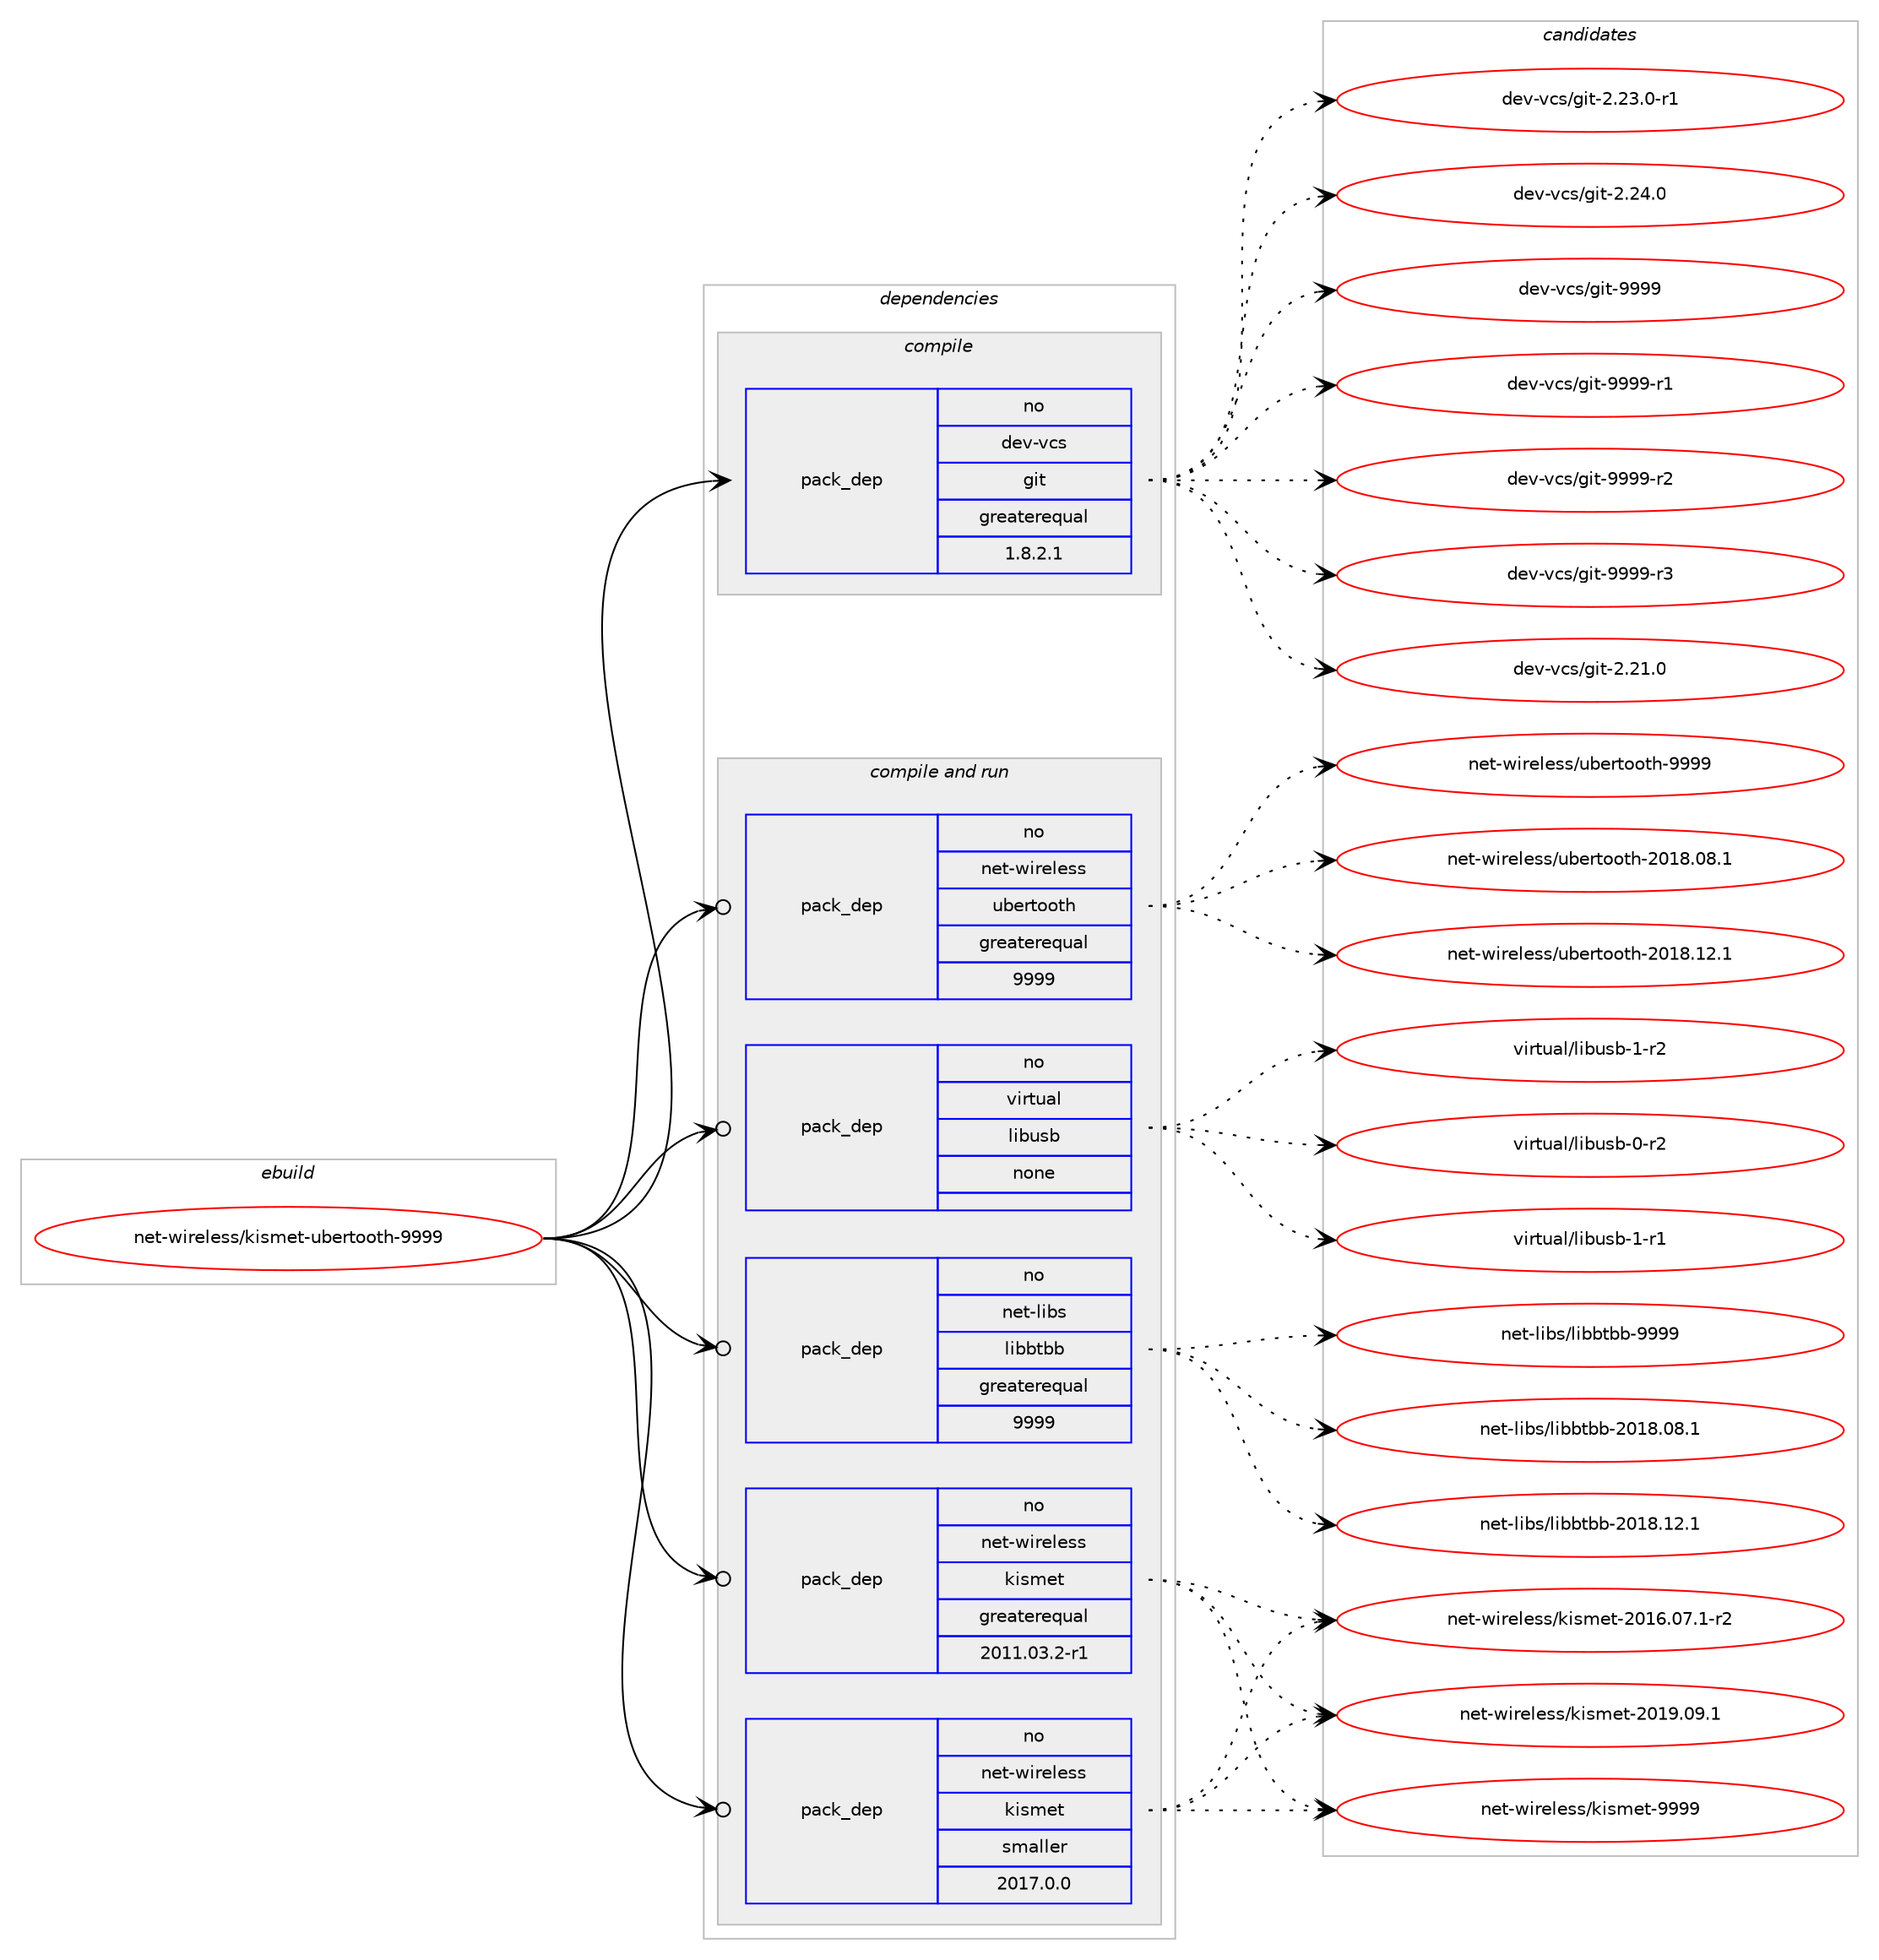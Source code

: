 digraph prolog {

# *************
# Graph options
# *************

newrank=true;
concentrate=true;
compound=true;
graph [rankdir=LR,fontname=Helvetica,fontsize=10,ranksep=1.5];#, ranksep=2.5, nodesep=0.2];
edge  [arrowhead=vee];
node  [fontname=Helvetica,fontsize=10];

# **********
# The ebuild
# **********

subgraph cluster_leftcol {
color=gray;
rank=same;
label=<<i>ebuild</i>>;
id [label="net-wireless/kismet-ubertooth-9999", color=red, width=4, href="../net-wireless/kismet-ubertooth-9999.svg"];
}

# ****************
# The dependencies
# ****************

subgraph cluster_midcol {
color=gray;
label=<<i>dependencies</i>>;
subgraph cluster_compile {
fillcolor="#eeeeee";
style=filled;
label=<<i>compile</i>>;
subgraph pack623851 {
dependency844854 [label=<<TABLE BORDER="0" CELLBORDER="1" CELLSPACING="0" CELLPADDING="4" WIDTH="220"><TR><TD ROWSPAN="6" CELLPADDING="30">pack_dep</TD></TR><TR><TD WIDTH="110">no</TD></TR><TR><TD>dev-vcs</TD></TR><TR><TD>git</TD></TR><TR><TD>greaterequal</TD></TR><TR><TD>1.8.2.1</TD></TR></TABLE>>, shape=none, color=blue];
}
id:e -> dependency844854:w [weight=20,style="solid",arrowhead="vee"];
}
subgraph cluster_compileandrun {
fillcolor="#eeeeee";
style=filled;
label=<<i>compile and run</i>>;
subgraph pack623852 {
dependency844855 [label=<<TABLE BORDER="0" CELLBORDER="1" CELLSPACING="0" CELLPADDING="4" WIDTH="220"><TR><TD ROWSPAN="6" CELLPADDING="30">pack_dep</TD></TR><TR><TD WIDTH="110">no</TD></TR><TR><TD>net-libs</TD></TR><TR><TD>libbtbb</TD></TR><TR><TD>greaterequal</TD></TR><TR><TD>9999</TD></TR></TABLE>>, shape=none, color=blue];
}
id:e -> dependency844855:w [weight=20,style="solid",arrowhead="odotvee"];
subgraph pack623853 {
dependency844856 [label=<<TABLE BORDER="0" CELLBORDER="1" CELLSPACING="0" CELLPADDING="4" WIDTH="220"><TR><TD ROWSPAN="6" CELLPADDING="30">pack_dep</TD></TR><TR><TD WIDTH="110">no</TD></TR><TR><TD>net-wireless</TD></TR><TR><TD>kismet</TD></TR><TR><TD>greaterequal</TD></TR><TR><TD>2011.03.2-r1</TD></TR></TABLE>>, shape=none, color=blue];
}
id:e -> dependency844856:w [weight=20,style="solid",arrowhead="odotvee"];
subgraph pack623854 {
dependency844857 [label=<<TABLE BORDER="0" CELLBORDER="1" CELLSPACING="0" CELLPADDING="4" WIDTH="220"><TR><TD ROWSPAN="6" CELLPADDING="30">pack_dep</TD></TR><TR><TD WIDTH="110">no</TD></TR><TR><TD>net-wireless</TD></TR><TR><TD>kismet</TD></TR><TR><TD>smaller</TD></TR><TR><TD>2017.0.0</TD></TR></TABLE>>, shape=none, color=blue];
}
id:e -> dependency844857:w [weight=20,style="solid",arrowhead="odotvee"];
subgraph pack623855 {
dependency844858 [label=<<TABLE BORDER="0" CELLBORDER="1" CELLSPACING="0" CELLPADDING="4" WIDTH="220"><TR><TD ROWSPAN="6" CELLPADDING="30">pack_dep</TD></TR><TR><TD WIDTH="110">no</TD></TR><TR><TD>net-wireless</TD></TR><TR><TD>ubertooth</TD></TR><TR><TD>greaterequal</TD></TR><TR><TD>9999</TD></TR></TABLE>>, shape=none, color=blue];
}
id:e -> dependency844858:w [weight=20,style="solid",arrowhead="odotvee"];
subgraph pack623856 {
dependency844859 [label=<<TABLE BORDER="0" CELLBORDER="1" CELLSPACING="0" CELLPADDING="4" WIDTH="220"><TR><TD ROWSPAN="6" CELLPADDING="30">pack_dep</TD></TR><TR><TD WIDTH="110">no</TD></TR><TR><TD>virtual</TD></TR><TR><TD>libusb</TD></TR><TR><TD>none</TD></TR><TR><TD></TD></TR></TABLE>>, shape=none, color=blue];
}
id:e -> dependency844859:w [weight=20,style="solid",arrowhead="odotvee"];
}
subgraph cluster_run {
fillcolor="#eeeeee";
style=filled;
label=<<i>run</i>>;
}
}

# **************
# The candidates
# **************

subgraph cluster_choices {
rank=same;
color=gray;
label=<<i>candidates</i>>;

subgraph choice623851 {
color=black;
nodesep=1;
choice10010111845118991154710310511645504650494648 [label="dev-vcs/git-2.21.0", color=red, width=4,href="../dev-vcs/git-2.21.0.svg"];
choice100101118451189911547103105116455046505146484511449 [label="dev-vcs/git-2.23.0-r1", color=red, width=4,href="../dev-vcs/git-2.23.0-r1.svg"];
choice10010111845118991154710310511645504650524648 [label="dev-vcs/git-2.24.0", color=red, width=4,href="../dev-vcs/git-2.24.0.svg"];
choice1001011184511899115471031051164557575757 [label="dev-vcs/git-9999", color=red, width=4,href="../dev-vcs/git-9999.svg"];
choice10010111845118991154710310511645575757574511449 [label="dev-vcs/git-9999-r1", color=red, width=4,href="../dev-vcs/git-9999-r1.svg"];
choice10010111845118991154710310511645575757574511450 [label="dev-vcs/git-9999-r2", color=red, width=4,href="../dev-vcs/git-9999-r2.svg"];
choice10010111845118991154710310511645575757574511451 [label="dev-vcs/git-9999-r3", color=red, width=4,href="../dev-vcs/git-9999-r3.svg"];
dependency844854:e -> choice10010111845118991154710310511645504650494648:w [style=dotted,weight="100"];
dependency844854:e -> choice100101118451189911547103105116455046505146484511449:w [style=dotted,weight="100"];
dependency844854:e -> choice10010111845118991154710310511645504650524648:w [style=dotted,weight="100"];
dependency844854:e -> choice1001011184511899115471031051164557575757:w [style=dotted,weight="100"];
dependency844854:e -> choice10010111845118991154710310511645575757574511449:w [style=dotted,weight="100"];
dependency844854:e -> choice10010111845118991154710310511645575757574511450:w [style=dotted,weight="100"];
dependency844854:e -> choice10010111845118991154710310511645575757574511451:w [style=dotted,weight="100"];
}
subgraph choice623852 {
color=black;
nodesep=1;
choice1101011164510810598115471081059898116989845504849564648564649 [label="net-libs/libbtbb-2018.08.1", color=red, width=4,href="../net-libs/libbtbb-2018.08.1.svg"];
choice1101011164510810598115471081059898116989845504849564649504649 [label="net-libs/libbtbb-2018.12.1", color=red, width=4,href="../net-libs/libbtbb-2018.12.1.svg"];
choice110101116451081059811547108105989811698984557575757 [label="net-libs/libbtbb-9999", color=red, width=4,href="../net-libs/libbtbb-9999.svg"];
dependency844855:e -> choice1101011164510810598115471081059898116989845504849564648564649:w [style=dotted,weight="100"];
dependency844855:e -> choice1101011164510810598115471081059898116989845504849564649504649:w [style=dotted,weight="100"];
dependency844855:e -> choice110101116451081059811547108105989811698984557575757:w [style=dotted,weight="100"];
}
subgraph choice623853 {
color=black;
nodesep=1;
choice1101011164511910511410110810111511547107105115109101116455048495446485546494511450 [label="net-wireless/kismet-2016.07.1-r2", color=red, width=4,href="../net-wireless/kismet-2016.07.1-r2.svg"];
choice110101116451191051141011081011151154710710511510910111645504849574648574649 [label="net-wireless/kismet-2019.09.1", color=red, width=4,href="../net-wireless/kismet-2019.09.1.svg"];
choice11010111645119105114101108101115115471071051151091011164557575757 [label="net-wireless/kismet-9999", color=red, width=4,href="../net-wireless/kismet-9999.svg"];
dependency844856:e -> choice1101011164511910511410110810111511547107105115109101116455048495446485546494511450:w [style=dotted,weight="100"];
dependency844856:e -> choice110101116451191051141011081011151154710710511510910111645504849574648574649:w [style=dotted,weight="100"];
dependency844856:e -> choice11010111645119105114101108101115115471071051151091011164557575757:w [style=dotted,weight="100"];
}
subgraph choice623854 {
color=black;
nodesep=1;
choice1101011164511910511410110810111511547107105115109101116455048495446485546494511450 [label="net-wireless/kismet-2016.07.1-r2", color=red, width=4,href="../net-wireless/kismet-2016.07.1-r2.svg"];
choice110101116451191051141011081011151154710710511510910111645504849574648574649 [label="net-wireless/kismet-2019.09.1", color=red, width=4,href="../net-wireless/kismet-2019.09.1.svg"];
choice11010111645119105114101108101115115471071051151091011164557575757 [label="net-wireless/kismet-9999", color=red, width=4,href="../net-wireless/kismet-9999.svg"];
dependency844857:e -> choice1101011164511910511410110810111511547107105115109101116455048495446485546494511450:w [style=dotted,weight="100"];
dependency844857:e -> choice110101116451191051141011081011151154710710511510910111645504849574648574649:w [style=dotted,weight="100"];
dependency844857:e -> choice11010111645119105114101108101115115471071051151091011164557575757:w [style=dotted,weight="100"];
}
subgraph choice623855 {
color=black;
nodesep=1;
choice11010111645119105114101108101115115471179810111411611111111610445504849564648564649 [label="net-wireless/ubertooth-2018.08.1", color=red, width=4,href="../net-wireless/ubertooth-2018.08.1.svg"];
choice11010111645119105114101108101115115471179810111411611111111610445504849564649504649 [label="net-wireless/ubertooth-2018.12.1", color=red, width=4,href="../net-wireless/ubertooth-2018.12.1.svg"];
choice1101011164511910511410110810111511547117981011141161111111161044557575757 [label="net-wireless/ubertooth-9999", color=red, width=4,href="../net-wireless/ubertooth-9999.svg"];
dependency844858:e -> choice11010111645119105114101108101115115471179810111411611111111610445504849564648564649:w [style=dotted,weight="100"];
dependency844858:e -> choice11010111645119105114101108101115115471179810111411611111111610445504849564649504649:w [style=dotted,weight="100"];
dependency844858:e -> choice1101011164511910511410110810111511547117981011141161111111161044557575757:w [style=dotted,weight="100"];
}
subgraph choice623856 {
color=black;
nodesep=1;
choice1181051141161179710847108105981171159845484511450 [label="virtual/libusb-0-r2", color=red, width=4,href="../virtual/libusb-0-r2.svg"];
choice1181051141161179710847108105981171159845494511449 [label="virtual/libusb-1-r1", color=red, width=4,href="../virtual/libusb-1-r1.svg"];
choice1181051141161179710847108105981171159845494511450 [label="virtual/libusb-1-r2", color=red, width=4,href="../virtual/libusb-1-r2.svg"];
dependency844859:e -> choice1181051141161179710847108105981171159845484511450:w [style=dotted,weight="100"];
dependency844859:e -> choice1181051141161179710847108105981171159845494511449:w [style=dotted,weight="100"];
dependency844859:e -> choice1181051141161179710847108105981171159845494511450:w [style=dotted,weight="100"];
}
}

}

